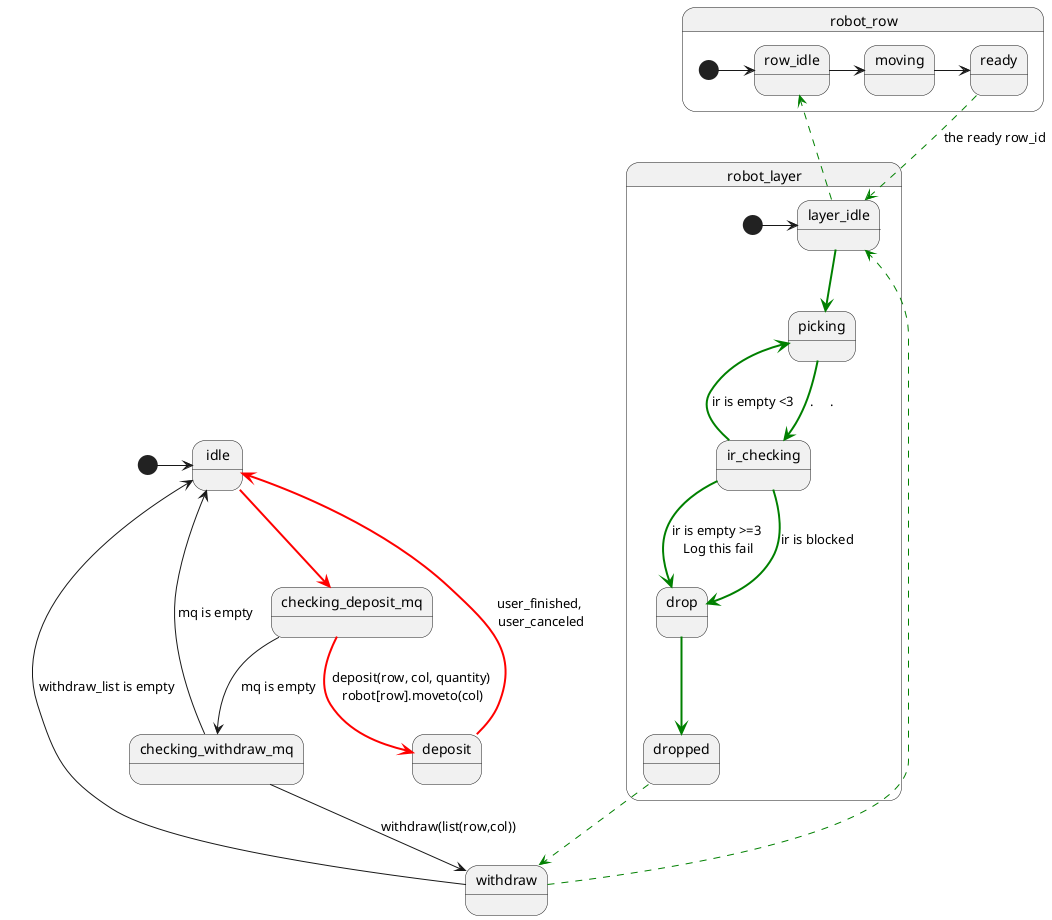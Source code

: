 @startuml
[*] -> idle

idle-[#red,bold]-> checking_deposit_mq
checking_deposit_mq -[#red,bold]-> deposit: deposit(row, col, quantity) \nrobot[row].moveto(col)
deposit -[#red,bold]-> idle: user_finished, \nuser_canceled

checking_deposit_mq --> checking_withdraw_mq: mq is empty
checking_withdraw_mq --> idle: mq is empty
checking_withdraw_mq --> withdraw: withdraw(list(row,col))
withdraw -> idle: withdraw_list is empty


  state robot_row {
    [*] -> row_idle 
    row_idle -> moving
    moving -> ready
  }
  
state robot_layer{
  [*] -> layer_idle
  layer_idle -[#green,bold]-> picking
  picking -[#green,bold]-> ir_checking: .     .
  ir_checking -[#green,bold]-> drop: ir is blocked
  drop -[#green,bold]-> dropped
  ir_checking -[#green,bold]-> drop: ir is empty >=3 \nLog this fail
  ir_checking -[#green,bold]-> picking: ir is empty <3

  ' dropped -[#green]-> layer_idle




  ready -[#green,bold,dashed]->layer_idle: the ready row_id
  ' dropped -[#green]-> row_idle

}
withdraw -[#green,bold,dashed]-> layer_idle
layer_idle -[#green,bold,dashed]-> row_idle

dropped -[#green,bold,dashed]-> withdraw


' drop_folk -[#green,bold]-> withdraw: remove one item in list.




@enduml
